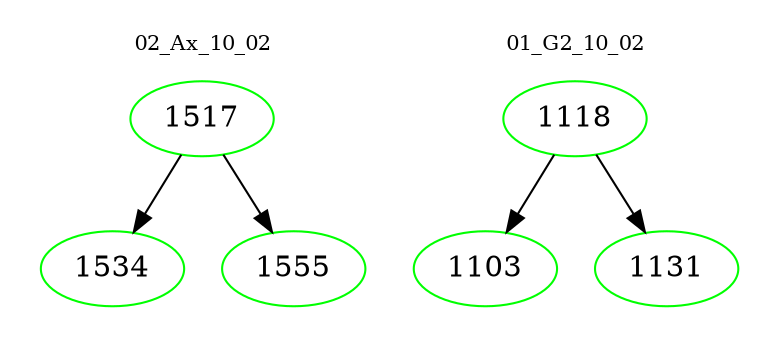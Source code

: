 digraph{
subgraph cluster_0 {
color = white
label = "02_Ax_10_02";
fontsize=10;
T0_1517 [label="1517", color="green"]
T0_1517 -> T0_1534 [color="black"]
T0_1534 [label="1534", color="green"]
T0_1517 -> T0_1555 [color="black"]
T0_1555 [label="1555", color="green"]
}
subgraph cluster_1 {
color = white
label = "01_G2_10_02";
fontsize=10;
T1_1118 [label="1118", color="green"]
T1_1118 -> T1_1103 [color="black"]
T1_1103 [label="1103", color="green"]
T1_1118 -> T1_1131 [color="black"]
T1_1131 [label="1131", color="green"]
}
}
